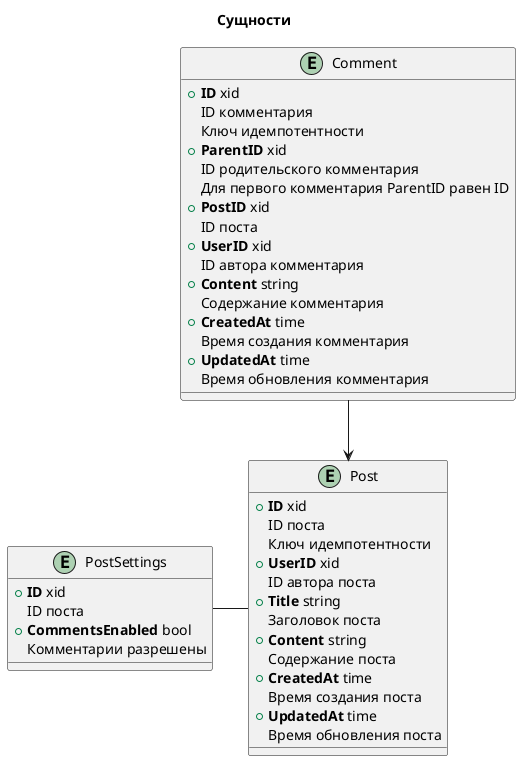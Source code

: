 @startuml

title Сущности

entity Post {
	+ **ID** xid
	ID поста
	Ключ идемпотентности
	+ **UserID** xid
	ID автора поста
	+ **Title** string
	Заголовок поста
	+ **Content** string
	Содержание поста
	+ **CreatedAt** time
	Время создания поста
	+ **UpdatedAt** time
	Время обновления поста
}

entity PostSettings {
	+ **ID** xid
	ID поста
	+ **CommentsEnabled** bool
	Комментарии разрешены
}

entity Comment {
	+ **ID** xid
	ID комментария
	Ключ идемпотентности
	+ **ParentID** xid
	ID родительского комментария
	Для первого комментария ParentID равен ID
	+ **PostID** xid
	ID поста
	+ **UserID** xid
	ID автора комментария
	+ **Content** string
	Содержание комментария
	+ **CreatedAt** time
	Время создания комментария
	+ **UpdatedAt** time
	Время обновления комментария
}

Comment --> Post
PostSettings - Post

@enduml
